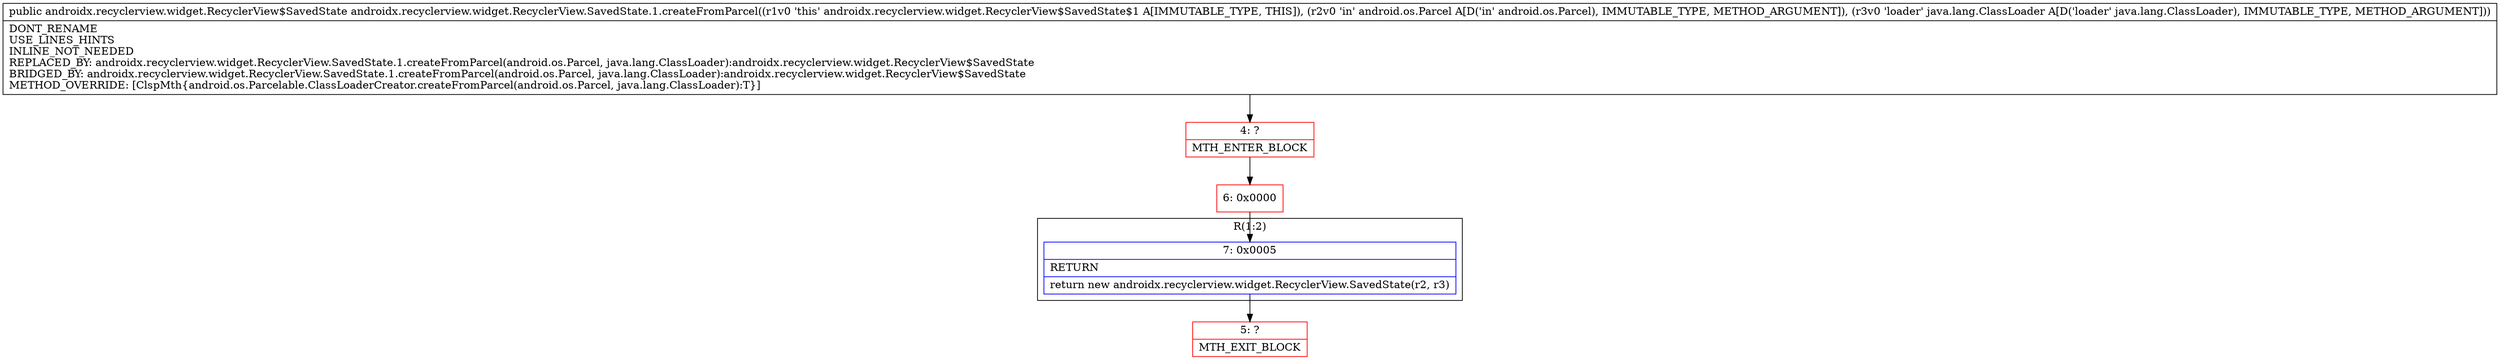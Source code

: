 digraph "CFG forandroidx.recyclerview.widget.RecyclerView.SavedState.1.createFromParcel(Landroid\/os\/Parcel;Ljava\/lang\/ClassLoader;)Landroidx\/recyclerview\/widget\/RecyclerView$SavedState;" {
subgraph cluster_Region_982244521 {
label = "R(1:2)";
node [shape=record,color=blue];
Node_7 [shape=record,label="{7\:\ 0x0005|RETURN\l|return new androidx.recyclerview.widget.RecyclerView.SavedState(r2, r3)\l}"];
}
Node_4 [shape=record,color=red,label="{4\:\ ?|MTH_ENTER_BLOCK\l}"];
Node_6 [shape=record,color=red,label="{6\:\ 0x0000}"];
Node_5 [shape=record,color=red,label="{5\:\ ?|MTH_EXIT_BLOCK\l}"];
MethodNode[shape=record,label="{public androidx.recyclerview.widget.RecyclerView$SavedState androidx.recyclerview.widget.RecyclerView.SavedState.1.createFromParcel((r1v0 'this' androidx.recyclerview.widget.RecyclerView$SavedState$1 A[IMMUTABLE_TYPE, THIS]), (r2v0 'in' android.os.Parcel A[D('in' android.os.Parcel), IMMUTABLE_TYPE, METHOD_ARGUMENT]), (r3v0 'loader' java.lang.ClassLoader A[D('loader' java.lang.ClassLoader), IMMUTABLE_TYPE, METHOD_ARGUMENT]))  | DONT_RENAME\lUSE_LINES_HINTS\lINLINE_NOT_NEEDED\lREPLACED_BY: androidx.recyclerview.widget.RecyclerView.SavedState.1.createFromParcel(android.os.Parcel, java.lang.ClassLoader):androidx.recyclerview.widget.RecyclerView$SavedState\lBRIDGED_BY: androidx.recyclerview.widget.RecyclerView.SavedState.1.createFromParcel(android.os.Parcel, java.lang.ClassLoader):androidx.recyclerview.widget.RecyclerView$SavedState\lMETHOD_OVERRIDE: [ClspMth\{android.os.Parcelable.ClassLoaderCreator.createFromParcel(android.os.Parcel, java.lang.ClassLoader):T\}]\l}"];
MethodNode -> Node_4;Node_7 -> Node_5;
Node_4 -> Node_6;
Node_6 -> Node_7;
}

